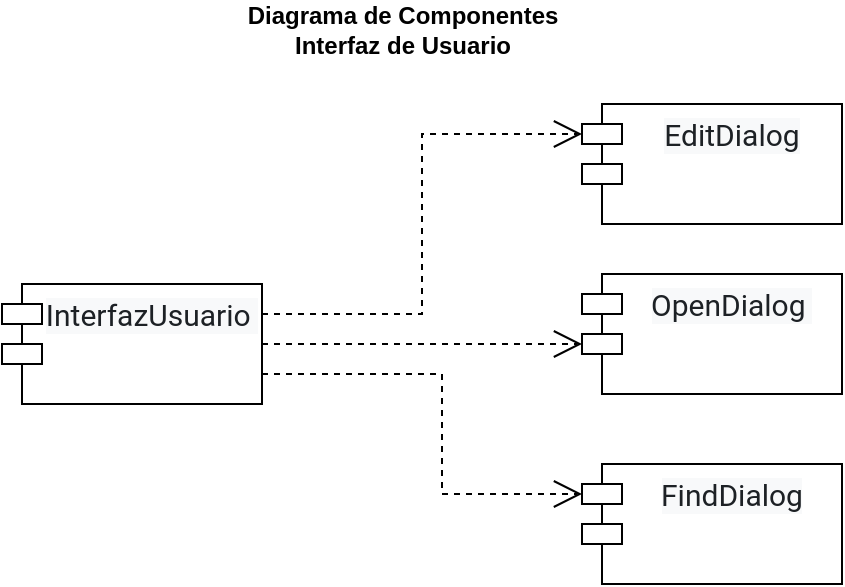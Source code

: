 <mxfile version="24.7.14">
  <diagram name="Página-1" id="9Trc_fCFrfJ8SZANSMrF">
    <mxGraphModel dx="979" dy="411" grid="1" gridSize="10" guides="1" tooltips="1" connect="1" arrows="1" fold="1" page="1" pageScale="1" pageWidth="1920" pageHeight="1200" math="0" shadow="0">
      <root>
        <mxCell id="0" />
        <mxCell id="1" parent="0" />
        <mxCell id="PFyiqTVHsGwoSo-fOKWH-1" value="&lt;span style=&quot;color: rgb(29, 33, 37); font-family: Roboto; font-size: 15px; text-align: left; background-color: rgb(248, 249, 250);&quot;&gt;InterfazUsuario&amp;nbsp;&lt;/span&gt;" style="shape=module;align=left;spacingLeft=20;align=center;verticalAlign=top;whiteSpace=wrap;html=1;" vertex="1" parent="1">
          <mxGeometry x="230" y="190" width="130" height="60" as="geometry" />
        </mxCell>
        <mxCell id="PFyiqTVHsGwoSo-fOKWH-2" value="&lt;span style=&quot;color: rgb(29, 33, 37); font-family: Roboto; font-size: 15px; text-align: left; background-color: rgb(248, 249, 250);&quot;&gt;EditDialog&lt;/span&gt;" style="shape=module;align=left;spacingLeft=20;align=center;verticalAlign=top;whiteSpace=wrap;html=1;" vertex="1" parent="1">
          <mxGeometry x="520" y="100" width="130" height="60" as="geometry" />
        </mxCell>
        <mxCell id="PFyiqTVHsGwoSo-fOKWH-3" value="&lt;span style=&quot;color: rgb(29, 33, 37); font-family: Roboto; font-size: 15px; text-align: left; background-color: rgb(248, 249, 250);&quot;&gt;OpenDialog&amp;nbsp;&lt;/span&gt;" style="shape=module;align=left;spacingLeft=20;align=center;verticalAlign=top;whiteSpace=wrap;html=1;" vertex="1" parent="1">
          <mxGeometry x="520" y="185" width="130" height="60" as="geometry" />
        </mxCell>
        <mxCell id="PFyiqTVHsGwoSo-fOKWH-4" value="&lt;span style=&quot;color: rgb(29, 33, 37); font-family: Roboto; font-size: 15px; text-align: left; background-color: rgb(248, 249, 250);&quot;&gt;FindDialog&lt;/span&gt;" style="shape=module;align=left;spacingLeft=20;align=center;verticalAlign=top;whiteSpace=wrap;html=1;" vertex="1" parent="1">
          <mxGeometry x="520" y="280" width="130" height="60" as="geometry" />
        </mxCell>
        <mxCell id="PFyiqTVHsGwoSo-fOKWH-5" value="" style="endArrow=open;endSize=12;dashed=1;html=1;rounded=0;entryX=0;entryY=0;entryDx=0;entryDy=15;entryPerimeter=0;exitX=1;exitY=0.25;exitDx=0;exitDy=0;" edge="1" parent="1" source="PFyiqTVHsGwoSo-fOKWH-1" target="PFyiqTVHsGwoSo-fOKWH-2">
          <mxGeometry width="160" relative="1" as="geometry">
            <mxPoint x="300" y="220" as="sourcePoint" />
            <mxPoint x="460" y="220" as="targetPoint" />
            <Array as="points">
              <mxPoint x="440" y="205" />
              <mxPoint x="440" y="115" />
            </Array>
          </mxGeometry>
        </mxCell>
        <mxCell id="PFyiqTVHsGwoSo-fOKWH-6" value="" style="endArrow=open;endSize=12;dashed=1;html=1;rounded=0;exitX=1;exitY=0.5;exitDx=0;exitDy=0;entryX=0;entryY=0;entryDx=0;entryDy=35;entryPerimeter=0;" edge="1" parent="1" source="PFyiqTVHsGwoSo-fOKWH-1" target="PFyiqTVHsGwoSo-fOKWH-3">
          <mxGeometry width="160" relative="1" as="geometry">
            <mxPoint x="320" y="180" as="sourcePoint" />
            <mxPoint x="480" y="180" as="targetPoint" />
          </mxGeometry>
        </mxCell>
        <mxCell id="PFyiqTVHsGwoSo-fOKWH-7" value="" style="endArrow=open;endSize=12;dashed=1;html=1;rounded=0;entryX=0;entryY=0;entryDx=0;entryDy=15;entryPerimeter=0;exitX=1;exitY=0.75;exitDx=0;exitDy=0;" edge="1" parent="1" source="PFyiqTVHsGwoSo-fOKWH-1" target="PFyiqTVHsGwoSo-fOKWH-4">
          <mxGeometry width="160" relative="1" as="geometry">
            <mxPoint x="370" y="215" as="sourcePoint" />
            <mxPoint x="530" y="125" as="targetPoint" />
            <Array as="points">
              <mxPoint x="450" y="235" />
              <mxPoint x="450" y="295" />
            </Array>
          </mxGeometry>
        </mxCell>
        <mxCell id="PFyiqTVHsGwoSo-fOKWH-8" value="Diagrama de Componentes&lt;div&gt;Interfaz de Usuario&lt;/div&gt;" style="text;align=center;fontStyle=1;verticalAlign=middle;spacingLeft=3;spacingRight=3;strokeColor=none;rotatable=0;points=[[0,0.5],[1,0.5]];portConstraint=eastwest;html=1;" vertex="1" parent="1">
          <mxGeometry x="390" y="50" width="80" height="26" as="geometry" />
        </mxCell>
      </root>
    </mxGraphModel>
  </diagram>
</mxfile>
